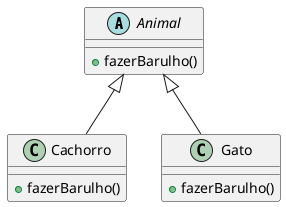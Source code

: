 @startuml
abstract class Animal {
    + fazerBarulho()
}

class Cachorro {
    + fazerBarulho()
}

class Gato {
    + fazerBarulho()
}

Animal <|-- Cachorro
Animal <|-- Gato
@enduml